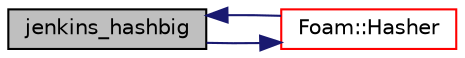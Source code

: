 digraph "jenkins_hashbig"
{
  bgcolor="transparent";
  edge [fontname="Helvetica",fontsize="10",labelfontname="Helvetica",labelfontsize="10"];
  node [fontname="Helvetica",fontsize="10",shape=record];
  rankdir="LR";
  Node1 [label="jenkins_hashbig",height=0.2,width=0.4,color="black", fillcolor="grey75", style="filled", fontcolor="black"];
  Node1 -> Node2 [color="midnightblue",fontsize="10",style="solid",fontname="Helvetica"];
  Node2 [label="Foam::Hasher",height=0.2,width=0.4,color="red",URL="$a10936.html#a4a294222f8b3574424a0fcfc13e7f6a6",tooltip="Bob Jenkins&#39;s 96-bit mixer hashing function (lookup3) "];
  Node2 -> Node1 [color="midnightblue",fontsize="10",style="solid",fontname="Helvetica"];
}
